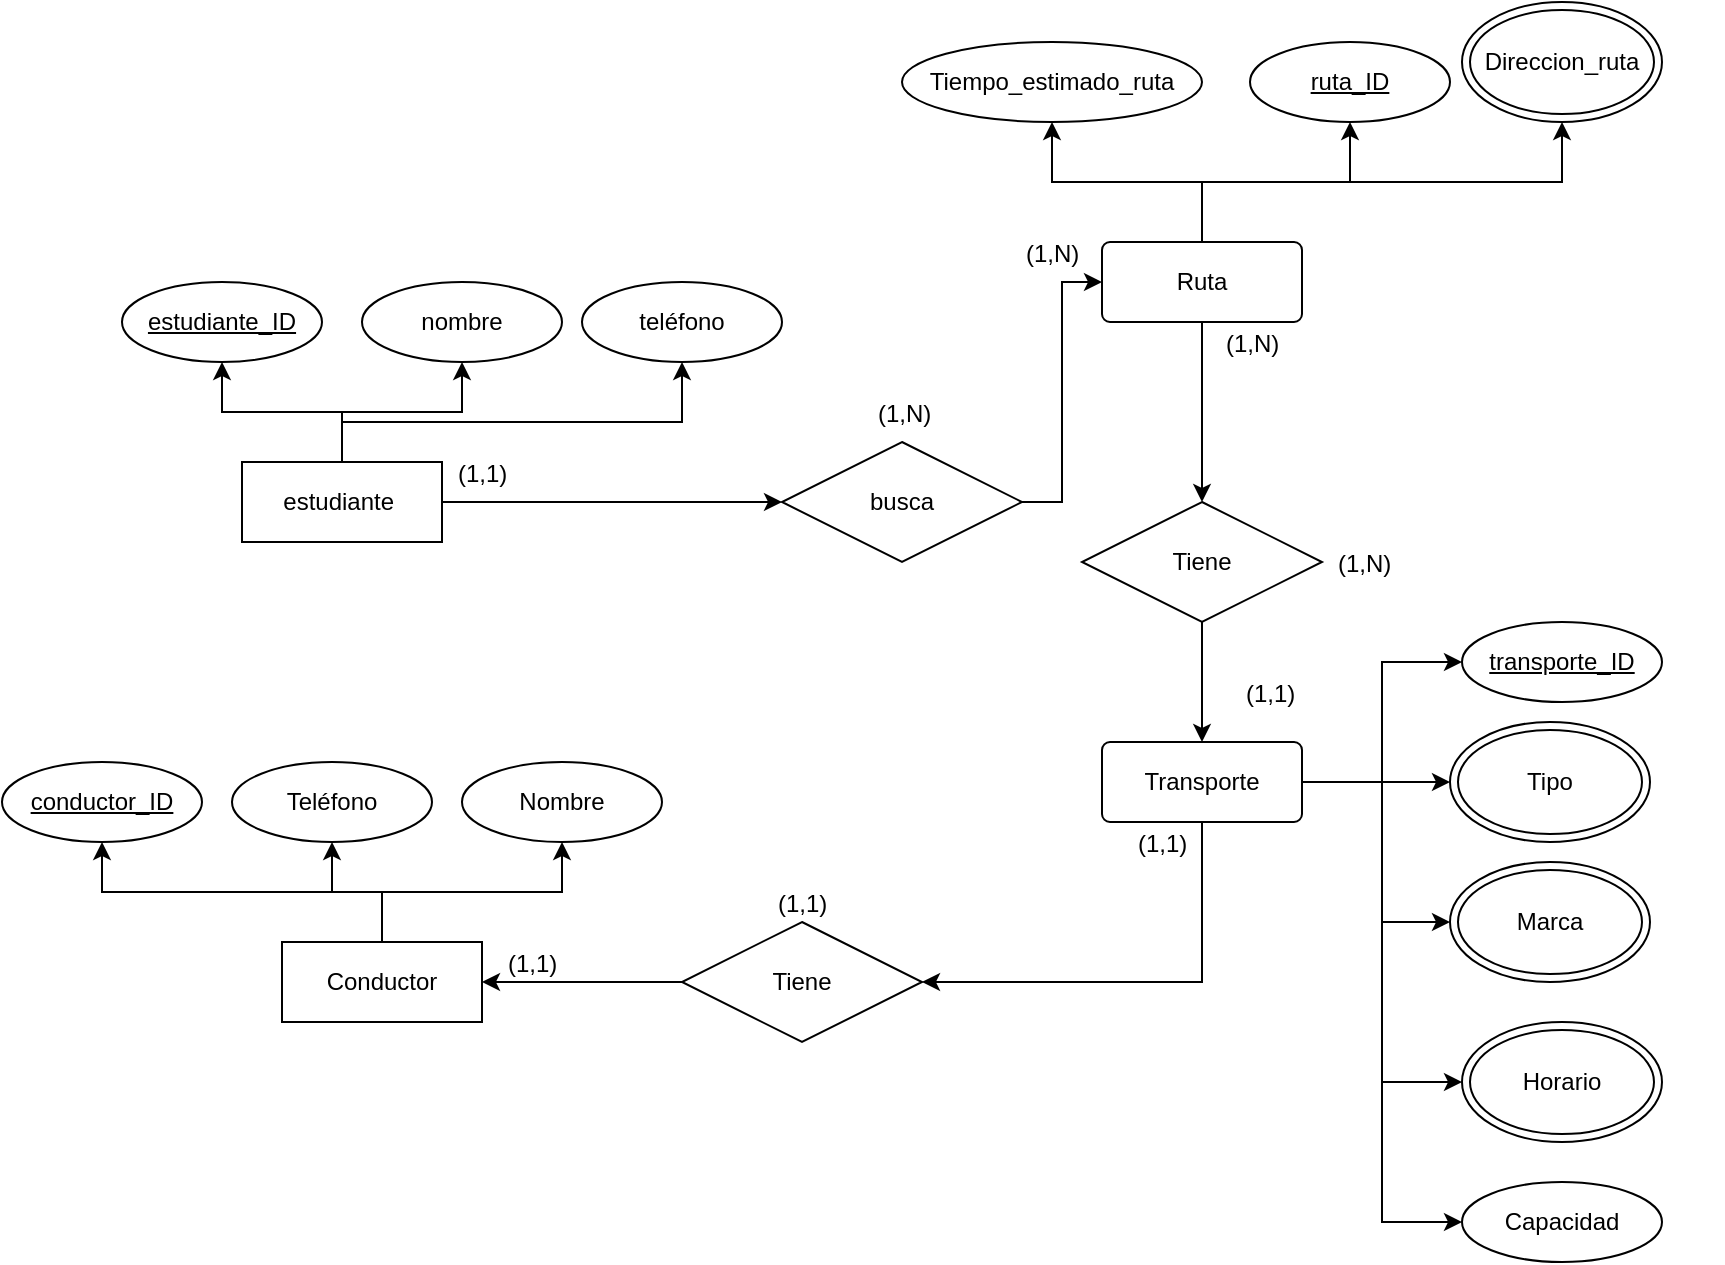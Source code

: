 <mxfile version="24.9.3">
  <diagram name="Página-1" id="SjxP2rrqOSmhsN_i94Y4">
    <mxGraphModel dx="2453" dy="1815" grid="1" gridSize="10" guides="1" tooltips="1" connect="1" arrows="1" fold="1" page="1" pageScale="1" pageWidth="827" pageHeight="1169" math="0" shadow="0">
      <root>
        <mxCell id="0" />
        <mxCell id="1" parent="0" />
        <mxCell id="k-94LW18TyP9U_WkAQuW-4" value="" style="edgeStyle=orthogonalEdgeStyle;rounded=0;orthogonalLoop=1;jettySize=auto;html=1;" parent="1" source="k-94LW18TyP9U_WkAQuW-1" target="k-94LW18TyP9U_WkAQuW-2" edge="1">
          <mxGeometry relative="1" as="geometry" />
        </mxCell>
        <mxCell id="k-94LW18TyP9U_WkAQuW-5" value="" style="edgeStyle=orthogonalEdgeStyle;rounded=0;orthogonalLoop=1;jettySize=auto;html=1;" parent="1" source="k-94LW18TyP9U_WkAQuW-1" target="k-94LW18TyP9U_WkAQuW-3" edge="1">
          <mxGeometry relative="1" as="geometry" />
        </mxCell>
        <mxCell id="k-94LW18TyP9U_WkAQuW-7" value="" style="edgeStyle=orthogonalEdgeStyle;rounded=0;orthogonalLoop=1;jettySize=auto;html=1;exitX=0.5;exitY=0;exitDx=0;exitDy=0;entryX=0.5;entryY=1;entryDx=0;entryDy=0;" parent="1" source="k-94LW18TyP9U_WkAQuW-1" target="k-94LW18TyP9U_WkAQuW-6" edge="1">
          <mxGeometry relative="1" as="geometry">
            <Array as="points">
              <mxPoint y="160" />
              <mxPoint x="170" y="160" />
            </Array>
          </mxGeometry>
        </mxCell>
        <mxCell id="k-94LW18TyP9U_WkAQuW-1" value="&lt;font style=&quot;vertical-align: inherit;&quot;&gt;&lt;font style=&quot;vertical-align: inherit;&quot;&gt;&lt;font style=&quot;vertical-align: inherit;&quot;&gt;&lt;font style=&quot;vertical-align: inherit;&quot;&gt;estudiante&amp;nbsp;&lt;/font&gt;&lt;/font&gt;&lt;/font&gt;&lt;/font&gt;" style="whiteSpace=wrap;html=1;align=center;" parent="1" vertex="1">
          <mxGeometry x="-50" y="180" width="100" height="40" as="geometry" />
        </mxCell>
        <mxCell id="k-94LW18TyP9U_WkAQuW-2" value="estudiante_ID" style="ellipse;whiteSpace=wrap;html=1;align=center;fontStyle=4;" parent="1" vertex="1">
          <mxGeometry x="-110" y="90" width="100" height="40" as="geometry" />
        </mxCell>
        <mxCell id="k-94LW18TyP9U_WkAQuW-3" value="&lt;font style=&quot;vertical-align: inherit;&quot;&gt;&lt;font style=&quot;vertical-align: inherit;&quot;&gt;nombre&lt;/font&gt;&lt;/font&gt;" style="ellipse;whiteSpace=wrap;html=1;align=center;" parent="1" vertex="1">
          <mxGeometry x="10" y="90" width="100" height="40" as="geometry" />
        </mxCell>
        <mxCell id="k-94LW18TyP9U_WkAQuW-6" value="&lt;font style=&quot;vertical-align: inherit;&quot;&gt;&lt;font style=&quot;vertical-align: inherit;&quot;&gt;teléfono&lt;/font&gt;&lt;/font&gt;" style="ellipse;whiteSpace=wrap;html=1;align=center;" parent="1" vertex="1">
          <mxGeometry x="120" y="90" width="100" height="40" as="geometry" />
        </mxCell>
        <mxCell id="H4wly8IQD_-J_9Ea3a-X-2" style="edgeStyle=orthogonalEdgeStyle;rounded=0;orthogonalLoop=1;jettySize=auto;html=1;exitX=0.5;exitY=0;exitDx=0;exitDy=0;" edge="1" parent="1" source="k-94LW18TyP9U_WkAQuW-8" target="k-94LW18TyP9U_WkAQuW-14">
          <mxGeometry relative="1" as="geometry" />
        </mxCell>
        <mxCell id="H4wly8IQD_-J_9Ea3a-X-3" style="edgeStyle=orthogonalEdgeStyle;rounded=0;orthogonalLoop=1;jettySize=auto;html=1;exitX=0.5;exitY=0;exitDx=0;exitDy=0;entryX=0.5;entryY=1;entryDx=0;entryDy=0;" edge="1" parent="1" source="k-94LW18TyP9U_WkAQuW-8" target="k-94LW18TyP9U_WkAQuW-9">
          <mxGeometry relative="1" as="geometry" />
        </mxCell>
        <mxCell id="H4wly8IQD_-J_9Ea3a-X-4" style="edgeStyle=orthogonalEdgeStyle;rounded=0;orthogonalLoop=1;jettySize=auto;html=1;exitX=0.5;exitY=0;exitDx=0;exitDy=0;entryX=0.5;entryY=1;entryDx=0;entryDy=0;" edge="1" parent="1" source="k-94LW18TyP9U_WkAQuW-8" target="H4wly8IQD_-J_9Ea3a-X-44">
          <mxGeometry relative="1" as="geometry">
            <mxPoint x="680" y="-10.0" as="targetPoint" />
          </mxGeometry>
        </mxCell>
        <mxCell id="H4wly8IQD_-J_9Ea3a-X-7" style="edgeStyle=orthogonalEdgeStyle;rounded=0;orthogonalLoop=1;jettySize=auto;html=1;exitX=0.5;exitY=1;exitDx=0;exitDy=0;entryX=0.5;entryY=0;entryDx=0;entryDy=0;" edge="1" parent="1" source="k-94LW18TyP9U_WkAQuW-8" target="H4wly8IQD_-J_9Ea3a-X-6">
          <mxGeometry relative="1" as="geometry" />
        </mxCell>
        <mxCell id="k-94LW18TyP9U_WkAQuW-8" value="&lt;font style=&quot;vertical-align: inherit;&quot;&gt;&lt;font style=&quot;vertical-align: inherit;&quot;&gt;Ruta&lt;/font&gt;&lt;/font&gt;" style="rounded=1;arcSize=10;whiteSpace=wrap;html=1;align=center;" parent="1" vertex="1">
          <mxGeometry x="380" y="70" width="100" height="40" as="geometry" />
        </mxCell>
        <mxCell id="k-94LW18TyP9U_WkAQuW-9" value="ruta_ID" style="ellipse;whiteSpace=wrap;html=1;align=center;fontStyle=4;" parent="1" vertex="1">
          <mxGeometry x="454" y="-30" width="100" height="40" as="geometry" />
        </mxCell>
        <mxCell id="k-94LW18TyP9U_WkAQuW-14" value="Tiempo_estimado_ruta" style="ellipse;whiteSpace=wrap;html=1;align=center;" parent="1" vertex="1">
          <mxGeometry x="280" y="-30" width="150" height="40" as="geometry" />
        </mxCell>
        <mxCell id="k-94LW18TyP9U_WkAQuW-39" value="" style="shape=table;startSize=0;container=1;collapsible=1;childLayout=tableLayout;fixedRows=1;rowLines=0;fontStyle=0;align=center;resizeLast=1;strokeColor=none;fillColor=none;collapsible=0;whiteSpace=wrap;html=1;" parent="1" vertex="1">
          <mxGeometry x="20" y="170" width="180" height="30" as="geometry" />
        </mxCell>
        <mxCell id="k-94LW18TyP9U_WkAQuW-40" value="" style="shape=tableRow;horizontal=0;startSize=0;swimlaneHead=0;swimlaneBody=0;fillColor=none;collapsible=0;dropTarget=0;points=[[0,0.5],[1,0.5]];portConstraint=eastwest;top=0;left=0;right=0;bottom=0;" parent="k-94LW18TyP9U_WkAQuW-39" vertex="1">
          <mxGeometry width="180" height="30" as="geometry" />
        </mxCell>
        <mxCell id="k-94LW18TyP9U_WkAQuW-41" value="" style="shape=partialRectangle;connectable=0;fillColor=none;top=0;left=0;bottom=0;right=0;editable=1;overflow=hidden;" parent="k-94LW18TyP9U_WkAQuW-40" vertex="1">
          <mxGeometry width="30" height="30" as="geometry">
            <mxRectangle width="30" height="30" as="alternateBounds" />
          </mxGeometry>
        </mxCell>
        <mxCell id="k-94LW18TyP9U_WkAQuW-42" value="(1,1)" style="shape=partialRectangle;connectable=0;fillColor=none;top=0;left=0;bottom=0;right=0;align=left;spacingLeft=6;overflow=hidden;" parent="k-94LW18TyP9U_WkAQuW-40" vertex="1">
          <mxGeometry x="30" width="150" height="30" as="geometry">
            <mxRectangle width="150" height="30" as="alternateBounds" />
          </mxGeometry>
        </mxCell>
        <mxCell id="k-94LW18TyP9U_WkAQuW-63" value="" style="edgeStyle=orthogonalEdgeStyle;rounded=0;orthogonalLoop=1;jettySize=auto;html=1;entryX=0;entryY=0.5;entryDx=0;entryDy=0;exitX=1;exitY=0.5;exitDx=0;exitDy=0;" parent="1" source="k-94LW18TyP9U_WkAQuW-1" target="k-94LW18TyP9U_WkAQuW-51" edge="1">
          <mxGeometry relative="1" as="geometry">
            <mxPoint x="150" y="270" as="sourcePoint" />
          </mxGeometry>
        </mxCell>
        <mxCell id="H4wly8IQD_-J_9Ea3a-X-1" style="edgeStyle=orthogonalEdgeStyle;rounded=0;orthogonalLoop=1;jettySize=auto;html=1;exitX=1;exitY=0.5;exitDx=0;exitDy=0;entryX=0;entryY=0.5;entryDx=0;entryDy=0;" edge="1" parent="1" source="k-94LW18TyP9U_WkAQuW-51" target="k-94LW18TyP9U_WkAQuW-8">
          <mxGeometry relative="1" as="geometry" />
        </mxCell>
        <mxCell id="k-94LW18TyP9U_WkAQuW-51" value="busca" style="shape=rhombus;perimeter=rhombusPerimeter;whiteSpace=wrap;html=1;align=center;" parent="1" vertex="1">
          <mxGeometry x="220" y="170" width="120" height="60" as="geometry" />
        </mxCell>
        <mxCell id="k-94LW18TyP9U_WkAQuW-69" value="" style="shape=table;startSize=0;container=1;collapsible=1;childLayout=tableLayout;fixedRows=1;rowLines=0;fontStyle=0;align=center;resizeLast=1;strokeColor=none;fillColor=none;collapsible=0;whiteSpace=wrap;html=1;" parent="1" vertex="1">
          <mxGeometry x="360" y="320" width="130" height="100" as="geometry" />
        </mxCell>
        <mxCell id="k-94LW18TyP9U_WkAQuW-70" value="" style="shape=tableRow;horizontal=0;startSize=0;swimlaneHead=0;swimlaneBody=0;fillColor=none;collapsible=0;dropTarget=0;points=[[0,0.5],[1,0.5]];portConstraint=eastwest;top=0;left=0;right=0;bottom=0;" parent="k-94LW18TyP9U_WkAQuW-69" vertex="1">
          <mxGeometry width="130" height="100" as="geometry" />
        </mxCell>
        <mxCell id="k-94LW18TyP9U_WkAQuW-71" value="" style="shape=partialRectangle;connectable=0;fillColor=none;top=0;left=0;bottom=0;right=0;editable=1;overflow=hidden;" parent="k-94LW18TyP9U_WkAQuW-70" vertex="1">
          <mxGeometry width="30" height="100" as="geometry">
            <mxRectangle width="30" height="100" as="alternateBounds" />
          </mxGeometry>
        </mxCell>
        <mxCell id="k-94LW18TyP9U_WkAQuW-72" value="(1,1)" style="shape=partialRectangle;connectable=0;fillColor=none;top=0;left=0;bottom=0;right=0;align=left;spacingLeft=6;overflow=hidden;" parent="k-94LW18TyP9U_WkAQuW-70" vertex="1">
          <mxGeometry x="30" width="100" height="100" as="geometry">
            <mxRectangle width="100" height="100" as="alternateBounds" />
          </mxGeometry>
        </mxCell>
        <mxCell id="H4wly8IQD_-J_9Ea3a-X-12" style="edgeStyle=orthogonalEdgeStyle;rounded=0;orthogonalLoop=1;jettySize=auto;html=1;exitX=0;exitY=0.5;exitDx=0;exitDy=0;entryX=1;entryY=0.5;entryDx=0;entryDy=0;" edge="1" parent="1" source="k-94LW18TyP9U_WkAQuW-73" target="H4wly8IQD_-J_9Ea3a-X-11">
          <mxGeometry relative="1" as="geometry" />
        </mxCell>
        <mxCell id="k-94LW18TyP9U_WkAQuW-73" value="Tiene" style="shape=rhombus;perimeter=rhombusPerimeter;whiteSpace=wrap;html=1;align=center;" parent="1" vertex="1">
          <mxGeometry x="170" y="410" width="120" height="60" as="geometry" />
        </mxCell>
        <mxCell id="k-94LW18TyP9U_WkAQuW-84" value="" style="shape=table;startSize=0;container=1;collapsible=1;childLayout=tableLayout;fixedRows=1;rowLines=0;fontStyle=0;align=center;resizeLast=1;strokeColor=none;fillColor=none;collapsible=0;whiteSpace=wrap;html=1;" parent="1" vertex="1">
          <mxGeometry x="240" y="140" width="180" height="30" as="geometry" />
        </mxCell>
        <mxCell id="k-94LW18TyP9U_WkAQuW-85" value="" style="shape=tableRow;horizontal=0;startSize=0;swimlaneHead=0;swimlaneBody=0;fillColor=none;collapsible=0;dropTarget=0;points=[[0,0.5],[1,0.5]];portConstraint=eastwest;top=0;left=0;right=0;bottom=0;" parent="k-94LW18TyP9U_WkAQuW-84" vertex="1">
          <mxGeometry width="180" height="30" as="geometry" />
        </mxCell>
        <mxCell id="k-94LW18TyP9U_WkAQuW-86" value="" style="shape=partialRectangle;connectable=0;fillColor=none;top=0;left=0;bottom=0;right=0;editable=1;overflow=hidden;" parent="k-94LW18TyP9U_WkAQuW-85" vertex="1">
          <mxGeometry width="20" height="30" as="geometry">
            <mxRectangle width="20" height="30" as="alternateBounds" />
          </mxGeometry>
        </mxCell>
        <mxCell id="k-94LW18TyP9U_WkAQuW-87" value="(1,N)" style="shape=partialRectangle;connectable=0;fillColor=none;top=0;left=0;bottom=0;right=0;align=left;spacingLeft=6;overflow=hidden;" parent="k-94LW18TyP9U_WkAQuW-85" vertex="1">
          <mxGeometry x="20" width="160" height="30" as="geometry">
            <mxRectangle width="160" height="30" as="alternateBounds" />
          </mxGeometry>
        </mxCell>
        <mxCell id="k-94LW18TyP9U_WkAQuW-96" value="" style="shape=table;startSize=0;container=1;collapsible=1;childLayout=tableLayout;fixedRows=1;rowLines=0;fontStyle=0;align=center;resizeLast=1;strokeColor=none;fillColor=none;collapsible=0;whiteSpace=wrap;html=1;" parent="1" vertex="1">
          <mxGeometry x="510" y="60" width="180" height="30" as="geometry" />
        </mxCell>
        <mxCell id="k-94LW18TyP9U_WkAQuW-97" value="" style="shape=tableRow;horizontal=0;startSize=0;swimlaneHead=0;swimlaneBody=0;fillColor=none;collapsible=0;dropTarget=0;points=[[0,0.5],[1,0.5]];portConstraint=eastwest;top=0;left=0;right=0;bottom=0;" parent="k-94LW18TyP9U_WkAQuW-96" vertex="1">
          <mxGeometry width="180" height="30" as="geometry" />
        </mxCell>
        <mxCell id="k-94LW18TyP9U_WkAQuW-98" value="" style="shape=partialRectangle;connectable=0;fillColor=none;top=0;left=0;bottom=0;right=0;editable=1;overflow=hidden;" parent="k-94LW18TyP9U_WkAQuW-97" vertex="1">
          <mxGeometry width="30" height="30" as="geometry">
            <mxRectangle width="30" height="30" as="alternateBounds" />
          </mxGeometry>
        </mxCell>
        <mxCell id="k-94LW18TyP9U_WkAQuW-99" value="" style="shape=partialRectangle;connectable=0;fillColor=none;top=0;left=0;bottom=0;right=0;align=left;spacingLeft=6;overflow=hidden;" parent="k-94LW18TyP9U_WkAQuW-97" vertex="1">
          <mxGeometry x="30" width="150" height="30" as="geometry">
            <mxRectangle width="150" height="30" as="alternateBounds" />
          </mxGeometry>
        </mxCell>
        <mxCell id="k-94LW18TyP9U_WkAQuW-110" value="" style="shape=table;startSize=0;container=1;collapsible=1;childLayout=tableLayout;fixedRows=1;rowLines=0;fontStyle=0;align=center;resizeLast=1;strokeColor=none;fillColor=none;collapsible=0;whiteSpace=wrap;html=1;" parent="1" vertex="1">
          <mxGeometry x="414" y="280" width="180" height="30" as="geometry" />
        </mxCell>
        <mxCell id="k-94LW18TyP9U_WkAQuW-111" value="" style="shape=tableRow;horizontal=0;startSize=0;swimlaneHead=0;swimlaneBody=0;fillColor=none;collapsible=0;dropTarget=0;points=[[0,0.5],[1,0.5]];portConstraint=eastwest;top=0;left=0;right=0;bottom=0;" parent="k-94LW18TyP9U_WkAQuW-110" vertex="1">
          <mxGeometry width="180" height="30" as="geometry" />
        </mxCell>
        <mxCell id="k-94LW18TyP9U_WkAQuW-112" value="" style="shape=partialRectangle;connectable=0;fillColor=none;top=0;left=0;bottom=0;right=0;editable=1;overflow=hidden;" parent="k-94LW18TyP9U_WkAQuW-111" vertex="1">
          <mxGeometry width="30" height="30" as="geometry">
            <mxRectangle width="30" height="30" as="alternateBounds" />
          </mxGeometry>
        </mxCell>
        <mxCell id="k-94LW18TyP9U_WkAQuW-113" value="(1,1)" style="shape=partialRectangle;connectable=0;fillColor=none;top=0;left=0;bottom=0;right=0;align=left;spacingLeft=6;overflow=hidden;" parent="k-94LW18TyP9U_WkAQuW-111" vertex="1">
          <mxGeometry x="30" width="150" height="30" as="geometry">
            <mxRectangle width="150" height="30" as="alternateBounds" />
          </mxGeometry>
        </mxCell>
        <mxCell id="H4wly8IQD_-J_9Ea3a-X-10" style="edgeStyle=orthogonalEdgeStyle;rounded=0;orthogonalLoop=1;jettySize=auto;html=1;exitX=0.5;exitY=1;exitDx=0;exitDy=0;entryX=1;entryY=0.5;entryDx=0;entryDy=0;" edge="1" parent="1" source="H4wly8IQD_-J_9Ea3a-X-5" target="k-94LW18TyP9U_WkAQuW-73">
          <mxGeometry relative="1" as="geometry" />
        </mxCell>
        <mxCell id="H4wly8IQD_-J_9Ea3a-X-31" style="edgeStyle=orthogonalEdgeStyle;rounded=0;orthogonalLoop=1;jettySize=auto;html=1;exitX=1;exitY=0.5;exitDx=0;exitDy=0;entryX=0;entryY=0.5;entryDx=0;entryDy=0;" edge="1" parent="1" source="H4wly8IQD_-J_9Ea3a-X-5" target="H4wly8IQD_-J_9Ea3a-X-48">
          <mxGeometry relative="1" as="geometry">
            <mxPoint x="550" y="340" as="targetPoint" />
          </mxGeometry>
        </mxCell>
        <mxCell id="H4wly8IQD_-J_9Ea3a-X-52" style="edgeStyle=orthogonalEdgeStyle;rounded=0;orthogonalLoop=1;jettySize=auto;html=1;exitX=1;exitY=0.5;exitDx=0;exitDy=0;entryX=0;entryY=0.5;entryDx=0;entryDy=0;" edge="1" parent="1" source="H4wly8IQD_-J_9Ea3a-X-5" target="H4wly8IQD_-J_9Ea3a-X-51">
          <mxGeometry relative="1" as="geometry" />
        </mxCell>
        <mxCell id="H4wly8IQD_-J_9Ea3a-X-5" value="Transporte" style="rounded=1;arcSize=10;whiteSpace=wrap;html=1;align=center;" vertex="1" parent="1">
          <mxGeometry x="380" y="320" width="100" height="40" as="geometry" />
        </mxCell>
        <mxCell id="H4wly8IQD_-J_9Ea3a-X-8" style="edgeStyle=orthogonalEdgeStyle;rounded=0;orthogonalLoop=1;jettySize=auto;html=1;exitX=0.5;exitY=1;exitDx=0;exitDy=0;entryX=0.5;entryY=0;entryDx=0;entryDy=0;" edge="1" parent="1" source="H4wly8IQD_-J_9Ea3a-X-6" target="H4wly8IQD_-J_9Ea3a-X-5">
          <mxGeometry relative="1" as="geometry" />
        </mxCell>
        <mxCell id="H4wly8IQD_-J_9Ea3a-X-6" value="Tiene" style="shape=rhombus;perimeter=rhombusPerimeter;whiteSpace=wrap;html=1;align=center;" vertex="1" parent="1">
          <mxGeometry x="370" y="200" width="120" height="60" as="geometry" />
        </mxCell>
        <mxCell id="H4wly8IQD_-J_9Ea3a-X-9" style="edgeStyle=orthogonalEdgeStyle;rounded=0;orthogonalLoop=1;jettySize=auto;html=1;exitX=0.5;exitY=1;exitDx=0;exitDy=0;" edge="1" parent="1" source="k-94LW18TyP9U_WkAQuW-73" target="k-94LW18TyP9U_WkAQuW-73">
          <mxGeometry relative="1" as="geometry" />
        </mxCell>
        <mxCell id="H4wly8IQD_-J_9Ea3a-X-54" style="edgeStyle=orthogonalEdgeStyle;rounded=0;orthogonalLoop=1;jettySize=auto;html=1;exitX=0.5;exitY=0;exitDx=0;exitDy=0;entryX=0.5;entryY=1;entryDx=0;entryDy=0;" edge="1" parent="1" source="H4wly8IQD_-J_9Ea3a-X-11" target="H4wly8IQD_-J_9Ea3a-X-53">
          <mxGeometry relative="1" as="geometry" />
        </mxCell>
        <mxCell id="H4wly8IQD_-J_9Ea3a-X-11" value="&lt;font style=&quot;vertical-align: inherit;&quot;&gt;&lt;font style=&quot;vertical-align: inherit;&quot;&gt;&lt;font style=&quot;vertical-align: inherit;&quot;&gt;&lt;font style=&quot;vertical-align: inherit;&quot;&gt;Conductor&lt;/font&gt;&lt;/font&gt;&lt;/font&gt;&lt;/font&gt;" style="whiteSpace=wrap;html=1;align=center;" vertex="1" parent="1">
          <mxGeometry x="-30" y="420" width="100" height="40" as="geometry" />
        </mxCell>
        <mxCell id="H4wly8IQD_-J_9Ea3a-X-13" value="(1,N)" style="shape=partialRectangle;connectable=0;fillColor=none;top=0;left=0;bottom=0;right=0;align=left;spacingLeft=6;overflow=hidden;" vertex="1" parent="1">
          <mxGeometry x="334" y="60" width="160" height="30" as="geometry">
            <mxRectangle width="160" height="30" as="alternateBounds" />
          </mxGeometry>
        </mxCell>
        <mxCell id="H4wly8IQD_-J_9Ea3a-X-14" value="" style="shape=table;startSize=0;container=1;collapsible=1;childLayout=tableLayout;fixedRows=1;rowLines=0;fontStyle=0;align=center;resizeLast=1;strokeColor=none;fillColor=none;collapsible=0;whiteSpace=wrap;html=1;" vertex="1" parent="1">
          <mxGeometry x="470" y="190" width="180" height="80" as="geometry" />
        </mxCell>
        <mxCell id="H4wly8IQD_-J_9Ea3a-X-15" value="" style="shape=tableRow;horizontal=0;startSize=0;swimlaneHead=0;swimlaneBody=0;fillColor=none;collapsible=0;dropTarget=0;points=[[0,0.5],[1,0.5]];portConstraint=eastwest;top=0;left=0;right=0;bottom=0;" vertex="1" parent="H4wly8IQD_-J_9Ea3a-X-14">
          <mxGeometry width="180" height="80" as="geometry" />
        </mxCell>
        <mxCell id="H4wly8IQD_-J_9Ea3a-X-16" value="" style="shape=partialRectangle;connectable=0;fillColor=none;top=0;left=0;bottom=0;right=0;editable=1;overflow=hidden;" vertex="1" parent="H4wly8IQD_-J_9Ea3a-X-15">
          <mxGeometry width="20" height="80" as="geometry">
            <mxRectangle width="20" height="80" as="alternateBounds" />
          </mxGeometry>
        </mxCell>
        <mxCell id="H4wly8IQD_-J_9Ea3a-X-17" value="(1,N)" style="shape=partialRectangle;connectable=0;fillColor=none;top=0;left=0;bottom=0;right=0;align=left;spacingLeft=6;overflow=hidden;" vertex="1" parent="H4wly8IQD_-J_9Ea3a-X-15">
          <mxGeometry x="20" width="160" height="80" as="geometry">
            <mxRectangle width="160" height="80" as="alternateBounds" />
          </mxGeometry>
        </mxCell>
        <mxCell id="H4wly8IQD_-J_9Ea3a-X-18" value="" style="shape=table;startSize=0;container=1;collapsible=1;childLayout=tableLayout;fixedRows=1;rowLines=0;fontStyle=0;align=center;resizeLast=1;strokeColor=none;fillColor=none;collapsible=0;whiteSpace=wrap;html=1;" vertex="1" parent="1">
          <mxGeometry x="414" y="80" width="180" height="80" as="geometry" />
        </mxCell>
        <mxCell id="H4wly8IQD_-J_9Ea3a-X-19" value="" style="shape=tableRow;horizontal=0;startSize=0;swimlaneHead=0;swimlaneBody=0;fillColor=none;collapsible=0;dropTarget=0;points=[[0,0.5],[1,0.5]];portConstraint=eastwest;top=0;left=0;right=0;bottom=0;" vertex="1" parent="H4wly8IQD_-J_9Ea3a-X-18">
          <mxGeometry width="180" height="80" as="geometry" />
        </mxCell>
        <mxCell id="H4wly8IQD_-J_9Ea3a-X-20" value="" style="shape=partialRectangle;connectable=0;fillColor=none;top=0;left=0;bottom=0;right=0;editable=1;overflow=hidden;" vertex="1" parent="H4wly8IQD_-J_9Ea3a-X-19">
          <mxGeometry width="20" height="80" as="geometry">
            <mxRectangle width="20" height="80" as="alternateBounds" />
          </mxGeometry>
        </mxCell>
        <mxCell id="H4wly8IQD_-J_9Ea3a-X-21" value="(1,N)" style="shape=partialRectangle;connectable=0;fillColor=none;top=0;left=0;bottom=0;right=0;align=left;spacingLeft=6;overflow=hidden;" vertex="1" parent="H4wly8IQD_-J_9Ea3a-X-19">
          <mxGeometry x="20" width="160" height="80" as="geometry">
            <mxRectangle width="160" height="80" as="alternateBounds" />
          </mxGeometry>
        </mxCell>
        <mxCell id="H4wly8IQD_-J_9Ea3a-X-22" value="" style="shape=table;startSize=0;container=1;collapsible=1;childLayout=tableLayout;fixedRows=1;rowLines=0;fontStyle=0;align=center;resizeLast=1;strokeColor=none;fillColor=none;collapsible=0;whiteSpace=wrap;html=1;" vertex="1" parent="1">
          <mxGeometry x="45" y="380" width="130" height="100" as="geometry" />
        </mxCell>
        <mxCell id="H4wly8IQD_-J_9Ea3a-X-23" value="" style="shape=tableRow;horizontal=0;startSize=0;swimlaneHead=0;swimlaneBody=0;fillColor=none;collapsible=0;dropTarget=0;points=[[0,0.5],[1,0.5]];portConstraint=eastwest;top=0;left=0;right=0;bottom=0;" vertex="1" parent="H4wly8IQD_-J_9Ea3a-X-22">
          <mxGeometry width="130" height="100" as="geometry" />
        </mxCell>
        <mxCell id="H4wly8IQD_-J_9Ea3a-X-24" value="" style="shape=partialRectangle;connectable=0;fillColor=none;top=0;left=0;bottom=0;right=0;editable=1;overflow=hidden;" vertex="1" parent="H4wly8IQD_-J_9Ea3a-X-23">
          <mxGeometry width="30" height="100" as="geometry">
            <mxRectangle width="30" height="100" as="alternateBounds" />
          </mxGeometry>
        </mxCell>
        <mxCell id="H4wly8IQD_-J_9Ea3a-X-25" value="(1,1)" style="shape=partialRectangle;connectable=0;fillColor=none;top=0;left=0;bottom=0;right=0;align=left;spacingLeft=6;overflow=hidden;" vertex="1" parent="H4wly8IQD_-J_9Ea3a-X-23">
          <mxGeometry x="30" width="100" height="100" as="geometry">
            <mxRectangle width="100" height="100" as="alternateBounds" />
          </mxGeometry>
        </mxCell>
        <mxCell id="H4wly8IQD_-J_9Ea3a-X-26" value="" style="shape=table;startSize=0;container=1;collapsible=1;childLayout=tableLayout;fixedRows=1;rowLines=0;fontStyle=0;align=center;resizeLast=1;strokeColor=none;fillColor=none;collapsible=0;whiteSpace=wrap;html=1;" vertex="1" parent="1">
          <mxGeometry x="180" y="350" width="130" height="100" as="geometry" />
        </mxCell>
        <mxCell id="H4wly8IQD_-J_9Ea3a-X-27" value="" style="shape=tableRow;horizontal=0;startSize=0;swimlaneHead=0;swimlaneBody=0;fillColor=none;collapsible=0;dropTarget=0;points=[[0,0.5],[1,0.5]];portConstraint=eastwest;top=0;left=0;right=0;bottom=0;" vertex="1" parent="H4wly8IQD_-J_9Ea3a-X-26">
          <mxGeometry width="130" height="100" as="geometry" />
        </mxCell>
        <mxCell id="H4wly8IQD_-J_9Ea3a-X-28" value="" style="shape=partialRectangle;connectable=0;fillColor=none;top=0;left=0;bottom=0;right=0;editable=1;overflow=hidden;" vertex="1" parent="H4wly8IQD_-J_9Ea3a-X-27">
          <mxGeometry width="30" height="100" as="geometry">
            <mxRectangle width="30" height="100" as="alternateBounds" />
          </mxGeometry>
        </mxCell>
        <mxCell id="H4wly8IQD_-J_9Ea3a-X-29" value="(1,1)" style="shape=partialRectangle;connectable=0;fillColor=none;top=0;left=0;bottom=0;right=0;align=left;spacingLeft=6;overflow=hidden;" vertex="1" parent="H4wly8IQD_-J_9Ea3a-X-27">
          <mxGeometry x="30" width="100" height="100" as="geometry">
            <mxRectangle width="100" height="100" as="alternateBounds" />
          </mxGeometry>
        </mxCell>
        <mxCell id="H4wly8IQD_-J_9Ea3a-X-32" style="edgeStyle=orthogonalEdgeStyle;rounded=0;orthogonalLoop=1;jettySize=auto;html=1;exitX=1;exitY=0.5;exitDx=0;exitDy=0;entryX=0;entryY=0.5;entryDx=0;entryDy=0;" edge="1" parent="1" target="H4wly8IQD_-J_9Ea3a-X-45" source="H4wly8IQD_-J_9Ea3a-X-5">
          <mxGeometry relative="1" as="geometry">
            <mxPoint x="490" y="410" as="sourcePoint" />
            <mxPoint x="560.0" y="410" as="targetPoint" />
            <Array as="points">
              <mxPoint x="520" y="340" />
              <mxPoint x="520" y="410" />
            </Array>
          </mxGeometry>
        </mxCell>
        <mxCell id="H4wly8IQD_-J_9Ea3a-X-34" style="edgeStyle=orthogonalEdgeStyle;rounded=0;orthogonalLoop=1;jettySize=auto;html=1;entryX=0;entryY=0.5;entryDx=0;entryDy=0;exitX=1;exitY=0.5;exitDx=0;exitDy=0;" edge="1" parent="1" target="H4wly8IQD_-J_9Ea3a-X-49" source="H4wly8IQD_-J_9Ea3a-X-5">
          <mxGeometry relative="1" as="geometry">
            <mxPoint x="490" y="340" as="sourcePoint" />
            <mxPoint x="560.0" y="490" as="targetPoint" />
          </mxGeometry>
        </mxCell>
        <mxCell id="H4wly8IQD_-J_9Ea3a-X-36" style="edgeStyle=orthogonalEdgeStyle;rounded=0;orthogonalLoop=1;jettySize=auto;html=1;exitX=1;exitY=0.5;exitDx=0;exitDy=0;entryX=0;entryY=0.5;entryDx=0;entryDy=0;" edge="1" parent="1" target="H4wly8IQD_-J_9Ea3a-X-37" source="H4wly8IQD_-J_9Ea3a-X-5">
          <mxGeometry relative="1" as="geometry">
            <mxPoint x="414" y="540" as="sourcePoint" />
          </mxGeometry>
        </mxCell>
        <mxCell id="H4wly8IQD_-J_9Ea3a-X-37" value="&lt;font style=&quot;vertical-align: inherit;&quot;&gt;&lt;font style=&quot;vertical-align: inherit;&quot;&gt;Capacidad&lt;/font&gt;&lt;/font&gt;" style="ellipse;whiteSpace=wrap;html=1;align=center;" vertex="1" parent="1">
          <mxGeometry x="560" y="540" width="100" height="40" as="geometry" />
        </mxCell>
        <mxCell id="H4wly8IQD_-J_9Ea3a-X-38" style="edgeStyle=orthogonalEdgeStyle;rounded=0;orthogonalLoop=1;jettySize=auto;html=1;exitX=0.5;exitY=0;exitDx=0;exitDy=0;entryX=0.5;entryY=1;entryDx=0;entryDy=0;" edge="1" parent="1" target="H4wly8IQD_-J_9Ea3a-X-39" source="H4wly8IQD_-J_9Ea3a-X-11">
          <mxGeometry relative="1" as="geometry">
            <mxPoint x="-10" y="350" as="sourcePoint" />
          </mxGeometry>
        </mxCell>
        <mxCell id="H4wly8IQD_-J_9Ea3a-X-39" value="&lt;font style=&quot;vertical-align: inherit;&quot;&gt;&lt;font style=&quot;vertical-align: inherit;&quot;&gt;Nombre&lt;/font&gt;&lt;/font&gt;" style="ellipse;whiteSpace=wrap;html=1;align=center;" vertex="1" parent="1">
          <mxGeometry x="60" y="330" width="100" height="40" as="geometry" />
        </mxCell>
        <mxCell id="H4wly8IQD_-J_9Ea3a-X-42" style="edgeStyle=orthogonalEdgeStyle;rounded=0;orthogonalLoop=1;jettySize=auto;html=1;exitX=0.5;exitY=0;exitDx=0;exitDy=0;entryX=0.5;entryY=1;entryDx=0;entryDy=0;" edge="1" parent="1" target="H4wly8IQD_-J_9Ea3a-X-43" source="H4wly8IQD_-J_9Ea3a-X-11">
          <mxGeometry relative="1" as="geometry">
            <mxPoint x="-140" y="389.5" as="sourcePoint" />
          </mxGeometry>
        </mxCell>
        <mxCell id="H4wly8IQD_-J_9Ea3a-X-43" value="&lt;font style=&quot;vertical-align: inherit;&quot;&gt;&lt;font style=&quot;vertical-align: inherit;&quot;&gt;Teléfono&lt;/font&gt;&lt;/font&gt;" style="ellipse;whiteSpace=wrap;html=1;align=center;" vertex="1" parent="1">
          <mxGeometry x="-55" y="330" width="100" height="40" as="geometry" />
        </mxCell>
        <mxCell id="H4wly8IQD_-J_9Ea3a-X-44" value="Direccion_ruta" style="ellipse;shape=doubleEllipse;whiteSpace=wrap;html=1;" vertex="1" parent="1">
          <mxGeometry x="560" y="-50" width="100" height="60" as="geometry" />
        </mxCell>
        <mxCell id="H4wly8IQD_-J_9Ea3a-X-45" value="Marca" style="ellipse;shape=doubleEllipse;whiteSpace=wrap;html=1;" vertex="1" parent="1">
          <mxGeometry x="554" y="380" width="100" height="60" as="geometry" />
        </mxCell>
        <mxCell id="H4wly8IQD_-J_9Ea3a-X-48" value="Tipo" style="ellipse;shape=doubleEllipse;whiteSpace=wrap;html=1;" vertex="1" parent="1">
          <mxGeometry x="554" y="310" width="100" height="60" as="geometry" />
        </mxCell>
        <mxCell id="H4wly8IQD_-J_9Ea3a-X-49" value="Horario" style="ellipse;shape=doubleEllipse;whiteSpace=wrap;html=1;" vertex="1" parent="1">
          <mxGeometry x="560" y="460" width="100" height="60" as="geometry" />
        </mxCell>
        <mxCell id="H4wly8IQD_-J_9Ea3a-X-51" value="transporte_ID" style="ellipse;whiteSpace=wrap;html=1;align=center;fontStyle=4;" vertex="1" parent="1">
          <mxGeometry x="560" y="260" width="100" height="40" as="geometry" />
        </mxCell>
        <mxCell id="H4wly8IQD_-J_9Ea3a-X-53" value="conductor_ID" style="ellipse;whiteSpace=wrap;html=1;align=center;fontStyle=4;" vertex="1" parent="1">
          <mxGeometry x="-170" y="330" width="100" height="40" as="geometry" />
        </mxCell>
      </root>
    </mxGraphModel>
  </diagram>
</mxfile>
